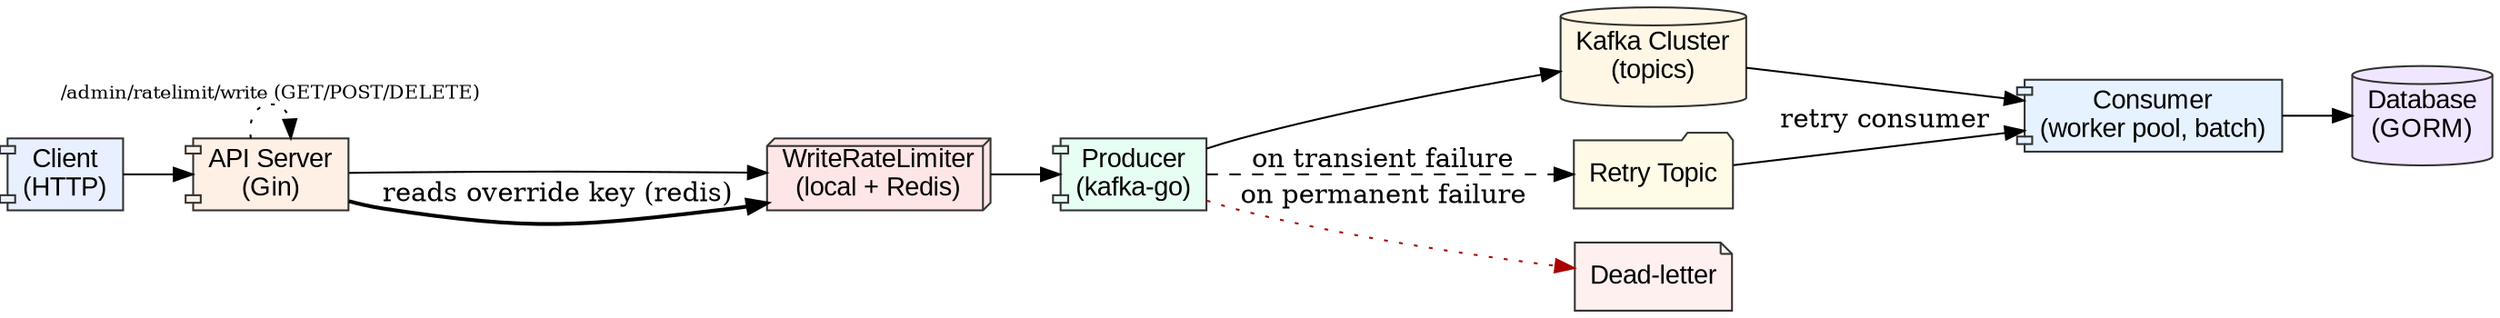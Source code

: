digraph overall_flow {
  rankdir=LR;
  node [shape=rectangle, style=filled, fillcolor="#f8f9fa", color="#333333", fontname="Arial"];

  client [label="Client\n(HTTP)" shape=component fillcolor="#e8f0ff"];
  apiserver [label="API Server\n(Gin)" shape=component fillcolor="#fff0e6"];
  write_limiter [label="WriteRateLimiter\n(local + Redis)" shape=box3d fillcolor="#ffe6e6"];
  producer [label="Producer\n(kafka-go)" shape=component fillcolor="#e6fff2"];
  kafka [label="Kafka Cluster\n(topics)" shape=cylinder fillcolor="#fff7e6"];
  consumer [label="Consumer\n(worker pool, batch)" shape=component fillcolor="#e6f2ff"];
  db [label="Database\n(GORM)" shape=cylinder fillcolor="#f0e6ff"];

  retry [label="Retry Topic" shape=folder fillcolor="#fffbe6"];
  dead [label="Dead-letter" shape=note fillcolor="#fff0f0"];

  client -> apiserver -> write_limiter -> producer -> kafka;
  kafka -> consumer -> db;

  producer -> retry [label="on transient failure", style=dashed];
  producer -> dead [label="on permanent failure", color="#aa0000", style=dotted];
  retry -> consumer [label="retry consumer"];

  // admin/control plane
  apiserver -> write_limiter [label="reads override key (redis)", style=bold, color="#666"];
  apiserver -> apiserver [label="/admin/ratelimit/write (GET/POST/DELETE)", style=dotted, fontsize=10];

  // aesthetics
  edge [fontname="Arial"];
}
